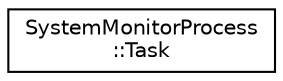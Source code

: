 digraph "Graphical Class Hierarchy"
{
 // LATEX_PDF_SIZE
  edge [fontname="Helvetica",fontsize="10",labelfontname="Helvetica",labelfontsize="10"];
  node [fontname="Helvetica",fontsize="10",shape=record];
  rankdir="LR";
  Node0 [label="SystemMonitorProcess\l::Task",height=0.2,width=0.4,color="black", fillcolor="white", style="filled",URL="$structSystemMonitorProcess_1_1Task.html",tooltip=" "];
}
